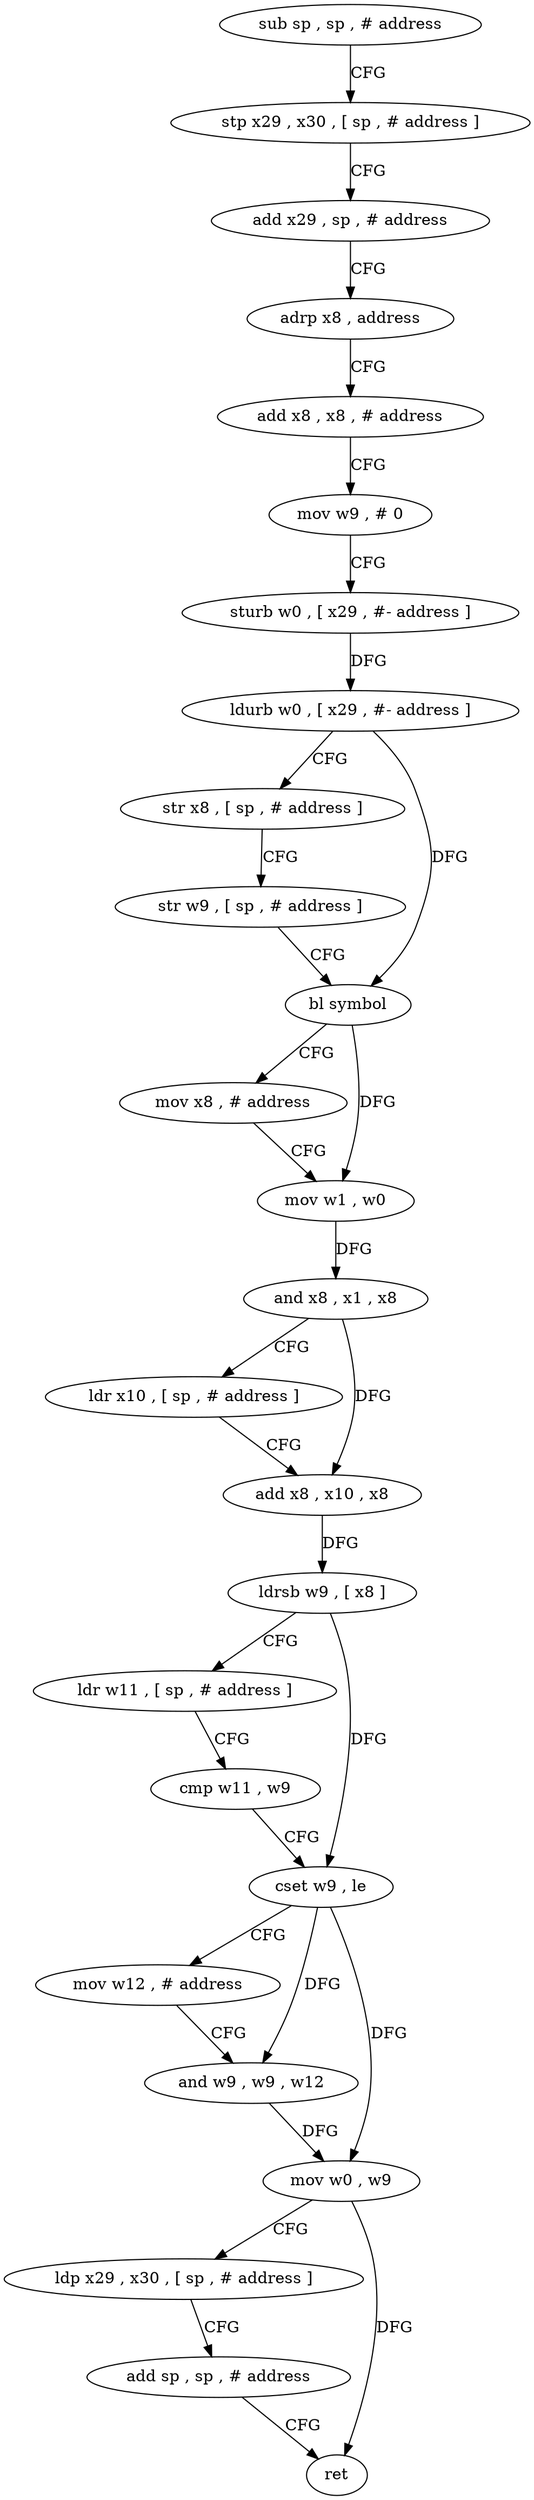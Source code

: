 digraph "func" {
"4210388" [label = "sub sp , sp , # address" ]
"4210392" [label = "stp x29 , x30 , [ sp , # address ]" ]
"4210396" [label = "add x29 , sp , # address" ]
"4210400" [label = "adrp x8 , address" ]
"4210404" [label = "add x8 , x8 , # address" ]
"4210408" [label = "mov w9 , # 0" ]
"4210412" [label = "sturb w0 , [ x29 , #- address ]" ]
"4210416" [label = "ldurb w0 , [ x29 , #- address ]" ]
"4210420" [label = "str x8 , [ sp , # address ]" ]
"4210424" [label = "str w9 , [ sp , # address ]" ]
"4210428" [label = "bl symbol" ]
"4210432" [label = "mov x8 , # address" ]
"4210436" [label = "mov w1 , w0" ]
"4210440" [label = "and x8 , x1 , x8" ]
"4210444" [label = "ldr x10 , [ sp , # address ]" ]
"4210448" [label = "add x8 , x10 , x8" ]
"4210452" [label = "ldrsb w9 , [ x8 ]" ]
"4210456" [label = "ldr w11 , [ sp , # address ]" ]
"4210460" [label = "cmp w11 , w9" ]
"4210464" [label = "cset w9 , le" ]
"4210468" [label = "mov w12 , # address" ]
"4210472" [label = "and w9 , w9 , w12" ]
"4210476" [label = "mov w0 , w9" ]
"4210480" [label = "ldp x29 , x30 , [ sp , # address ]" ]
"4210484" [label = "add sp , sp , # address" ]
"4210488" [label = "ret" ]
"4210388" -> "4210392" [ label = "CFG" ]
"4210392" -> "4210396" [ label = "CFG" ]
"4210396" -> "4210400" [ label = "CFG" ]
"4210400" -> "4210404" [ label = "CFG" ]
"4210404" -> "4210408" [ label = "CFG" ]
"4210408" -> "4210412" [ label = "CFG" ]
"4210412" -> "4210416" [ label = "DFG" ]
"4210416" -> "4210420" [ label = "CFG" ]
"4210416" -> "4210428" [ label = "DFG" ]
"4210420" -> "4210424" [ label = "CFG" ]
"4210424" -> "4210428" [ label = "CFG" ]
"4210428" -> "4210432" [ label = "CFG" ]
"4210428" -> "4210436" [ label = "DFG" ]
"4210432" -> "4210436" [ label = "CFG" ]
"4210436" -> "4210440" [ label = "DFG" ]
"4210440" -> "4210444" [ label = "CFG" ]
"4210440" -> "4210448" [ label = "DFG" ]
"4210444" -> "4210448" [ label = "CFG" ]
"4210448" -> "4210452" [ label = "DFG" ]
"4210452" -> "4210456" [ label = "CFG" ]
"4210452" -> "4210464" [ label = "DFG" ]
"4210456" -> "4210460" [ label = "CFG" ]
"4210460" -> "4210464" [ label = "CFG" ]
"4210464" -> "4210468" [ label = "CFG" ]
"4210464" -> "4210472" [ label = "DFG" ]
"4210464" -> "4210476" [ label = "DFG" ]
"4210468" -> "4210472" [ label = "CFG" ]
"4210472" -> "4210476" [ label = "DFG" ]
"4210476" -> "4210480" [ label = "CFG" ]
"4210476" -> "4210488" [ label = "DFG" ]
"4210480" -> "4210484" [ label = "CFG" ]
"4210484" -> "4210488" [ label = "CFG" ]
}

